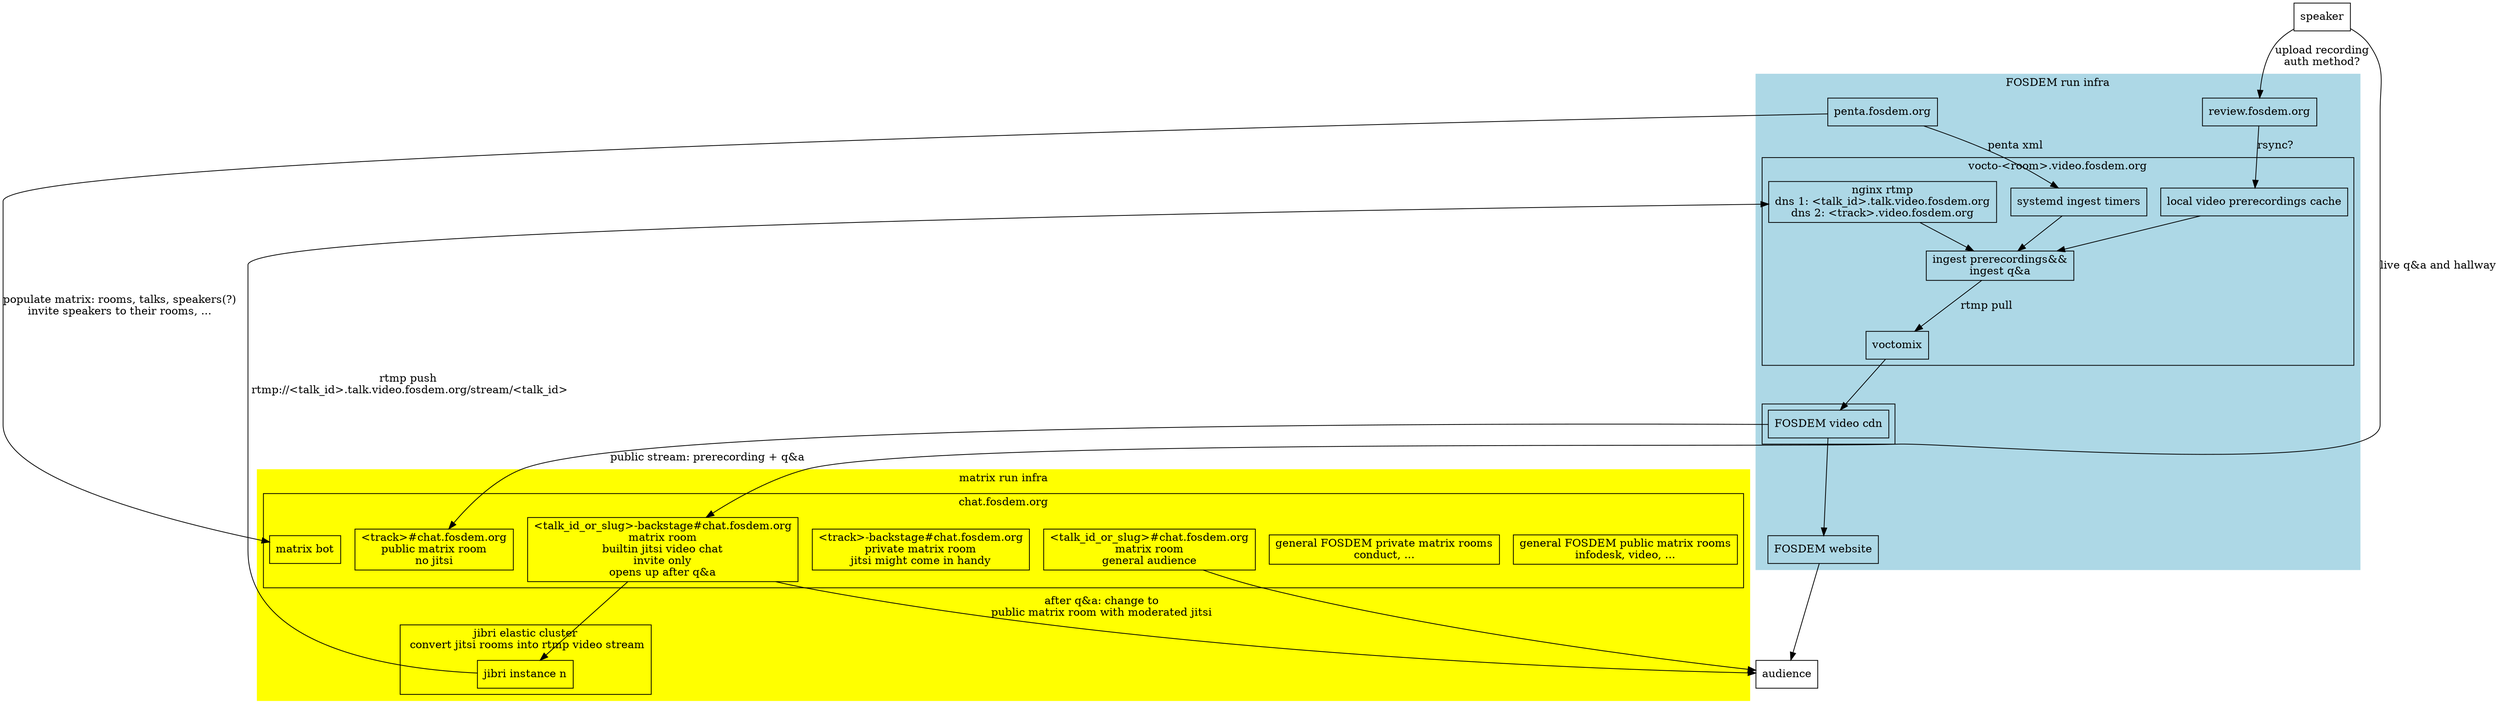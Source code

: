digraph G {
	#concentrate=true;
	node [shape=box];
	speaker_laptop [label="speaker"];

	subgraph cluster_matrix_run_infra {
		subgraph cluster_chat_fosdem_org {
			label= "matrix services";
			//parts
			matrix_room_fosdem[label="general FOSDEM public matrix rooms\ninfodesk, video, ...", URL="https://chat.fosdem.org"];
			matrix_room_fosdem_backstage[label="general FOSDEM private matrix rooms\nconduct, ...", URL="https://chat.fosdem.org"];
			matrix_room_track[label="<track>#chat.fosdem.org\npublic matrix room\nno jitsi", URL="https://chat.fosdem.org"];
			matrix_room_track_backstage[label="<track>-backstage#chat.fosdem.org\nprivate matrix room\njitsi might come in handy", URL="https://chat.fosdem.org"];
			matrix_room_talk_backstage [label="\<talk_id_or_slug\>-backstage#chat.fosdem.org\nmatrix room\nbuiltin jitsi video chat\ninvite only\nopens up after q\&a", URL="https://chat.fosdem.org"];
			matrix_room_talk [label="\<talk_id_or_slug\>#chat.fosdem.org\nmatrix room\ngeneral audience", URL="https://chat.fosdem.org/"];
			matrix_bot [label="matrix bot"];
			label = "chat.fosdem.org";
		}

		subgraph cluster_jibri_fosdem_org {
			jibri_instance_n[label="jibri instance n"];
			label = "jibri elastic cluster\n convert jitsi rooms into rtmp video stream";
		}
		label = "matrix run infra";
		URL = "https://hack.allmende.io/XWLiTMEQQFuzQA4vl1WMaw";
		style=filled;
		color=yellow;
	}


	subgraph cluster_fosdem_infra {
		subgraph penta {
			label = "pentabarf";
			penta_fosdem_org [label = "penta.fosdem.org", URL="https://penta.fosdem.org"];
		}
		subgraph sreview {
			style=filled;
			review_fosdem_org [label="review.fosdem.org", URL="https://review.fosdem.org"];
		}
		subgraph cluster_vocto_video_fosdem_org {
			nginx_rtmp [label="nginx rtmp\ndns 1\: \<talk_id\>.talk.video.fosdem.org\ndns 2: \<track\>.video.fosdem.org"];
			vocto_ingest [label="ingest prerecordings\&\&\ningest q\&a"];
			voctomix [label="voctomix"];
			ingest_timers [label="systemd ingest timers"];
			recordings_cache [label="local video prerecordings cache"];
			label = "vocto-\<room\>.video.fosdem.org";
		}
		subgraph cluster_cdn_video_fosdem_org {
			cdn_video_fosdem_org [label="FOSDEM video cdn"];
		}
		subgraph fosdem_org {
			www_fosdem_org [label="FOSDEM website", URL="https://fosdem.org"];
		}
		label = "FOSDEM run infra";
		URL="https://github.com/FOSDEM/infrastructure/tree/master/ansible/roles/";
		style = filled;
		color = lightblue;
	}
	audience;


	speaker_laptop -> matrix_room_talk_backstage [label="live q\&a and hallway"];
	speaker_laptop -> review_fosdem_org [label="upload recording\nauth method?"];
	review_fosdem_org -> recordings_cache [label="rsync?"];
	recordings_cache -> vocto_ingest;
	matrix_room_talk_backstage -> jibri_instance_n;
	jibri_instance_n -> nginx_rtmp [label="rtmp push\n rtmp://<talk_id>.talk.video.fosdem.org/stream/<talk_id>"];
	penta_fosdem_org -> ingest_timers [label="penta xml"];
	penta_fosdem_org -> matrix_bot [label="populate matrix: rooms, talks, speakers(?)\ninvite speakers to their rooms, ..."];
	ingest_timers -> vocto_ingest;
	nginx_rtmp -> vocto_ingest;
	vocto_ingest -> voctomix [label="rtmp pull"];
	voctomix -> cdn_video_fosdem_org;
	cdn_video_fosdem_org -> matrix_room_track [label="public stream: prerecording + q\&a"];
	cdn_video_fosdem_org -> www_fosdem_org;
	matrix_room_talk -> audience;
	matrix_room_talk_backstage -> audience [label="after q\&a: change to\npublic matrix room with moderated jitsi"];
	www_fosdem_org -> audience;
}
